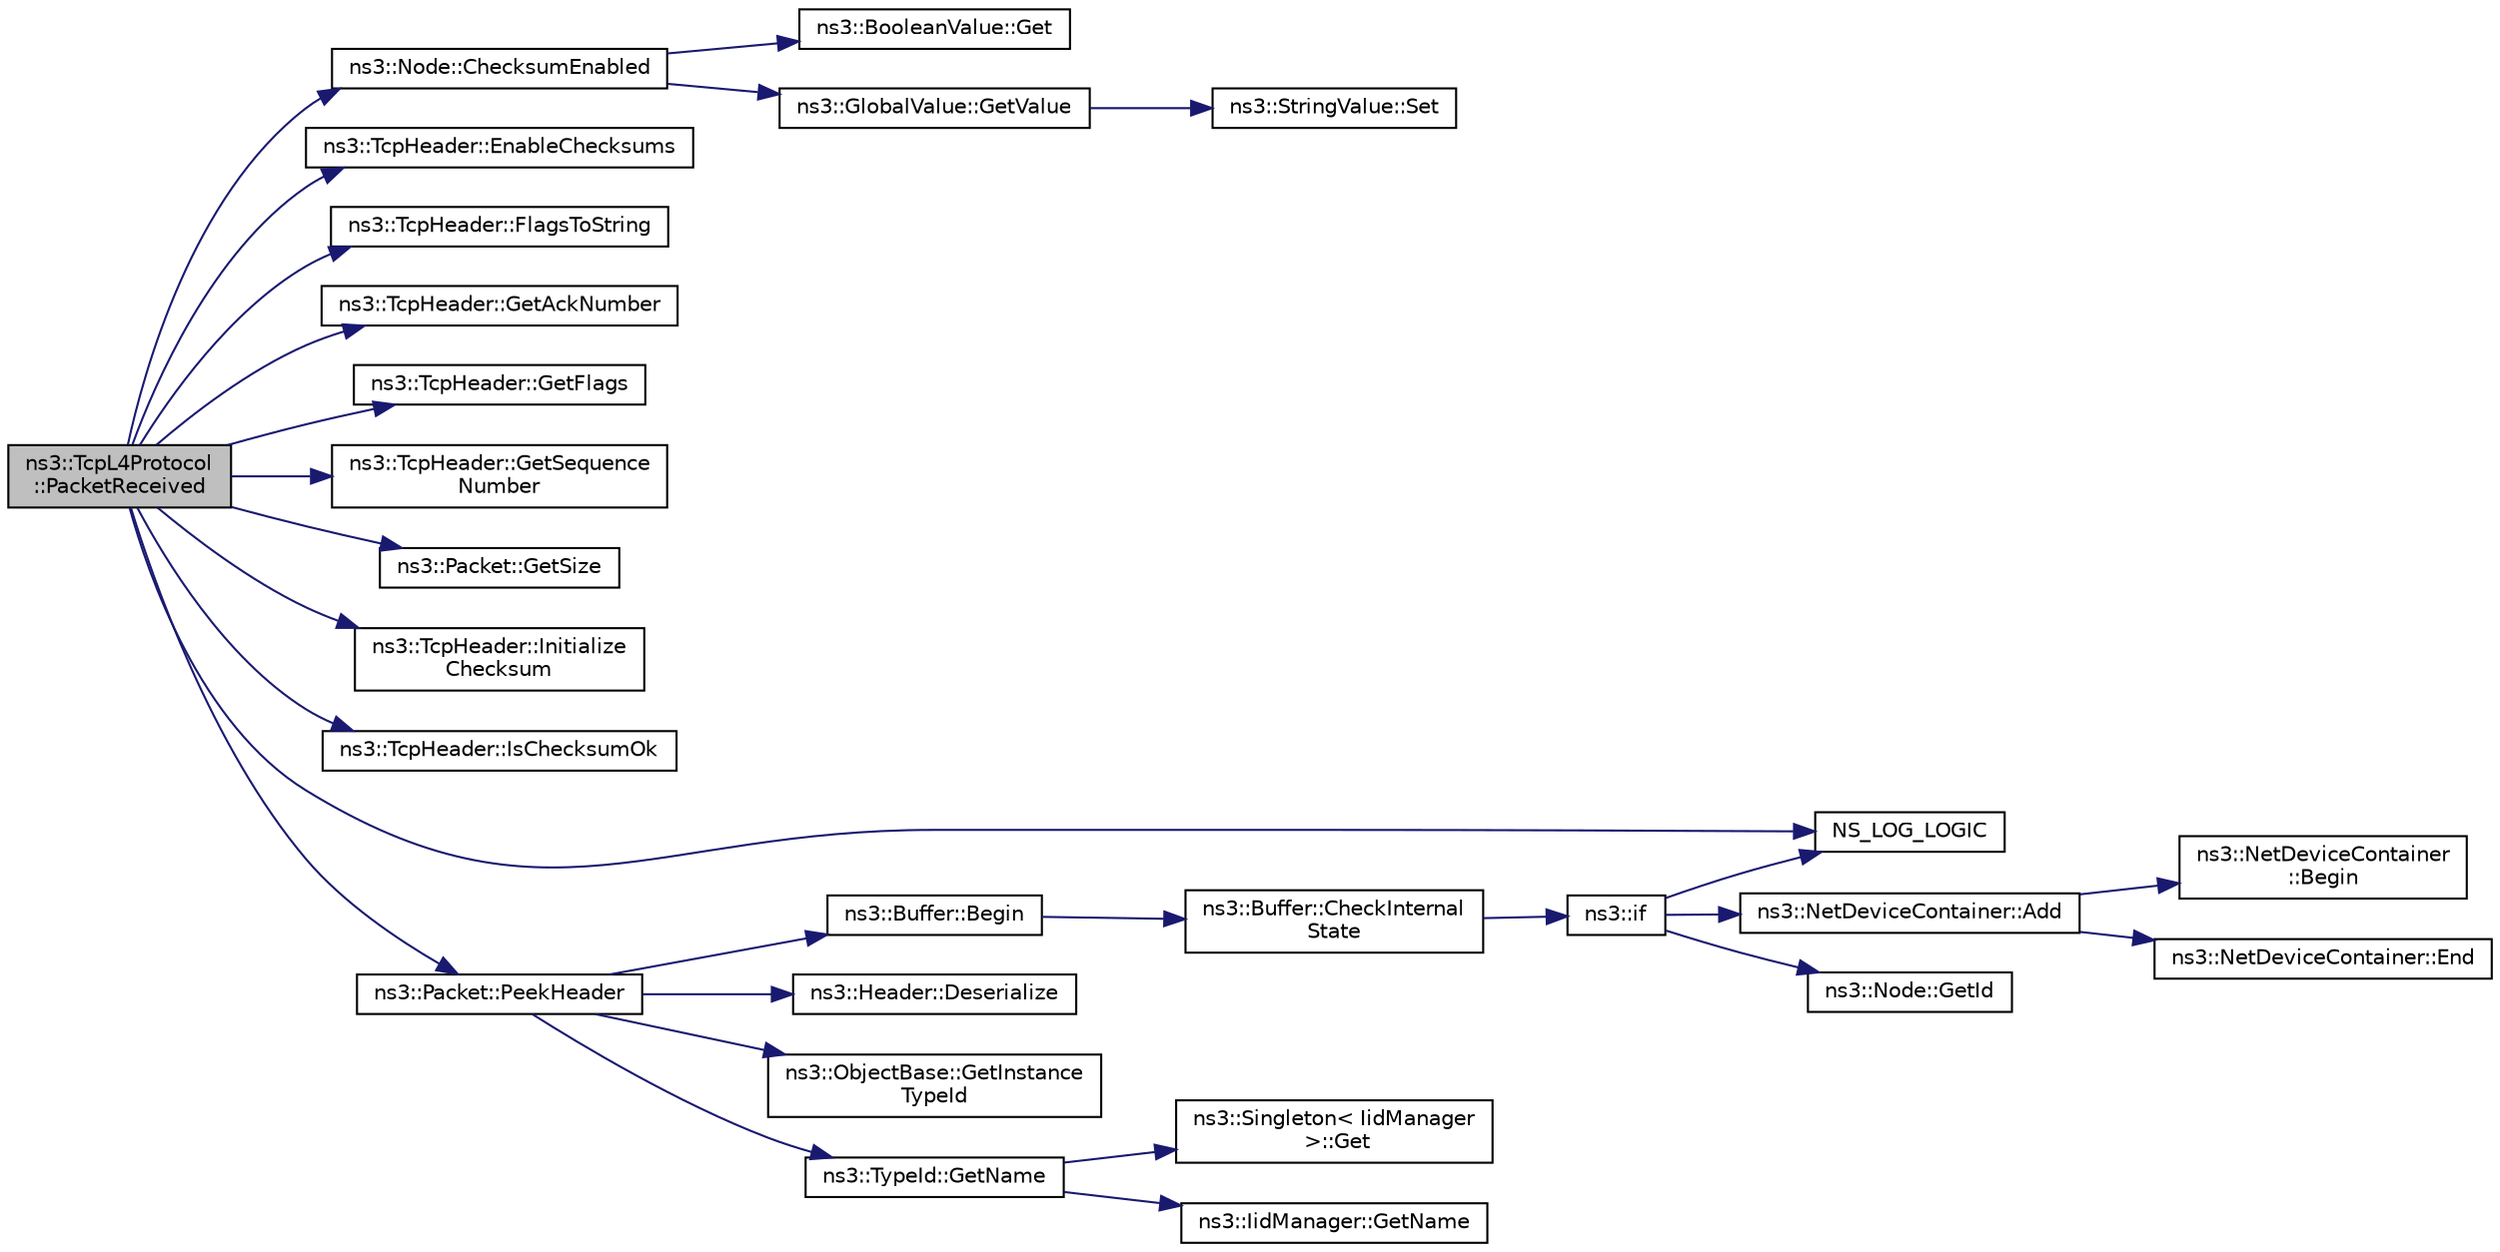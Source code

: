 digraph "ns3::TcpL4Protocol::PacketReceived"
{
 // LATEX_PDF_SIZE
  edge [fontname="Helvetica",fontsize="10",labelfontname="Helvetica",labelfontsize="10"];
  node [fontname="Helvetica",fontsize="10",shape=record];
  rankdir="LR";
  Node1 [label="ns3::TcpL4Protocol\l::PacketReceived",height=0.2,width=0.4,color="black", fillcolor="grey75", style="filled", fontcolor="black",tooltip="Get the tcp header of the incoming packet and checks its checksum if needed."];
  Node1 -> Node2 [color="midnightblue",fontsize="10",style="solid",fontname="Helvetica"];
  Node2 [label="ns3::Node::ChecksumEnabled",height=0.2,width=0.4,color="black", fillcolor="white", style="filled",URL="$classns3_1_1_node.html#a0515bfe9a3aeb6605d657ba855699815",tooltip=" "];
  Node2 -> Node3 [color="midnightblue",fontsize="10",style="solid",fontname="Helvetica"];
  Node3 [label="ns3::BooleanValue::Get",height=0.2,width=0.4,color="black", fillcolor="white", style="filled",URL="$classns3_1_1_boolean_value.html#a9a4461490f9b71d99b07bb73993f0f00",tooltip=" "];
  Node2 -> Node4 [color="midnightblue",fontsize="10",style="solid",fontname="Helvetica"];
  Node4 [label="ns3::GlobalValue::GetValue",height=0.2,width=0.4,color="black", fillcolor="white", style="filled",URL="$classns3_1_1_global_value.html#a48a99242193fb69609a17332733e8600",tooltip="Get the value."];
  Node4 -> Node5 [color="midnightblue",fontsize="10",style="solid",fontname="Helvetica"];
  Node5 [label="ns3::StringValue::Set",height=0.2,width=0.4,color="black", fillcolor="white", style="filled",URL="$classns3_1_1_string_value.html#a17693012c6f2c52875e0d631fbf40155",tooltip=" "];
  Node1 -> Node6 [color="midnightblue",fontsize="10",style="solid",fontname="Helvetica"];
  Node6 [label="ns3::TcpHeader::EnableChecksums",height=0.2,width=0.4,color="black", fillcolor="white", style="filled",URL="$classns3_1_1_tcp_header.html#adee6d50bbaaec31bd22e29a5cbf93ef8",tooltip="Enable checksum calculation for TCP."];
  Node1 -> Node7 [color="midnightblue",fontsize="10",style="solid",fontname="Helvetica"];
  Node7 [label="ns3::TcpHeader::FlagsToString",height=0.2,width=0.4,color="black", fillcolor="white", style="filled",URL="$classns3_1_1_tcp_header.html#aaaa261ca12b0fb50e45c7083cec88cff",tooltip="Converts an integer into a human readable list of Tcp flags."];
  Node1 -> Node8 [color="midnightblue",fontsize="10",style="solid",fontname="Helvetica"];
  Node8 [label="ns3::TcpHeader::GetAckNumber",height=0.2,width=0.4,color="black", fillcolor="white", style="filled",URL="$classns3_1_1_tcp_header.html#adc8bd17b9053c53f67f3be71adbb2e54",tooltip="Get the ACK number."];
  Node1 -> Node9 [color="midnightblue",fontsize="10",style="solid",fontname="Helvetica"];
  Node9 [label="ns3::TcpHeader::GetFlags",height=0.2,width=0.4,color="black", fillcolor="white", style="filled",URL="$classns3_1_1_tcp_header.html#adae57f746870a94c0fe4181c87368b62",tooltip="Get the flags."];
  Node1 -> Node10 [color="midnightblue",fontsize="10",style="solid",fontname="Helvetica"];
  Node10 [label="ns3::TcpHeader::GetSequence\lNumber",height=0.2,width=0.4,color="black", fillcolor="white", style="filled",URL="$classns3_1_1_tcp_header.html#a378fca684de64584c4fcc7dd9034e5e5",tooltip="Get the sequence number."];
  Node1 -> Node11 [color="midnightblue",fontsize="10",style="solid",fontname="Helvetica"];
  Node11 [label="ns3::Packet::GetSize",height=0.2,width=0.4,color="black", fillcolor="white", style="filled",URL="$classns3_1_1_packet.html#afff7cb1ff518ee6dc0d424e10a5ad6ec",tooltip="Returns the the size in bytes of the packet (including the zero-filled initial payload)."];
  Node1 -> Node12 [color="midnightblue",fontsize="10",style="solid",fontname="Helvetica"];
  Node12 [label="ns3::TcpHeader::Initialize\lChecksum",height=0.2,width=0.4,color="black", fillcolor="white", style="filled",URL="$classns3_1_1_tcp_header.html#a7fad3c01c249e266ae3f447431661aac",tooltip="Initialize the TCP checksum."];
  Node1 -> Node13 [color="midnightblue",fontsize="10",style="solid",fontname="Helvetica"];
  Node13 [label="ns3::TcpHeader::IsChecksumOk",height=0.2,width=0.4,color="black", fillcolor="white", style="filled",URL="$classns3_1_1_tcp_header.html#aabeb6d4e65ca225da35ccd8624ee72df",tooltip="Is the TCP checksum correct ?"];
  Node1 -> Node14 [color="midnightblue",fontsize="10",style="solid",fontname="Helvetica"];
  Node14 [label="NS_LOG_LOGIC",height=0.2,width=0.4,color="black", fillcolor="white", style="filled",URL="$global-router-interface_8cc.html#af2f17e24d29f39f6804d0d10d8cedc71",tooltip=" "];
  Node1 -> Node15 [color="midnightblue",fontsize="10",style="solid",fontname="Helvetica"];
  Node15 [label="ns3::Packet::PeekHeader",height=0.2,width=0.4,color="black", fillcolor="white", style="filled",URL="$classns3_1_1_packet.html#acc152757db7d44974640b089335b7003",tooltip="Deserialize but does not remove the header from the internal buffer."];
  Node15 -> Node16 [color="midnightblue",fontsize="10",style="solid",fontname="Helvetica"];
  Node16 [label="ns3::Buffer::Begin",height=0.2,width=0.4,color="black", fillcolor="white", style="filled",URL="$classns3_1_1_buffer.html#acb977a0179de9abe4e295ce22023b4ca",tooltip=" "];
  Node16 -> Node17 [color="midnightblue",fontsize="10",style="solid",fontname="Helvetica"];
  Node17 [label="ns3::Buffer::CheckInternal\lState",height=0.2,width=0.4,color="black", fillcolor="white", style="filled",URL="$classns3_1_1_buffer.html#a200897ee202518b0d2bf91ead4e82be9",tooltip="Checks the internal buffer structures consistency."];
  Node17 -> Node18 [color="midnightblue",fontsize="10",style="solid",fontname="Helvetica"];
  Node18 [label="ns3::if",height=0.2,width=0.4,color="black", fillcolor="white", style="filled",URL="$namespacens3.html#aaad5cc5702ff29a1fcc8cdffd10a12e9",tooltip=" "];
  Node18 -> Node19 [color="midnightblue",fontsize="10",style="solid",fontname="Helvetica"];
  Node19 [label="ns3::NetDeviceContainer::Add",height=0.2,width=0.4,color="black", fillcolor="white", style="filled",URL="$classns3_1_1_net_device_container.html#a7ca8bc1d7ec00fd4fcc63869987fbda5",tooltip="Append the contents of another NetDeviceContainer to the end of this container."];
  Node19 -> Node20 [color="midnightblue",fontsize="10",style="solid",fontname="Helvetica"];
  Node20 [label="ns3::NetDeviceContainer\l::Begin",height=0.2,width=0.4,color="black", fillcolor="white", style="filled",URL="$classns3_1_1_net_device_container.html#a4ddc336af319061f5b61c515f0453242",tooltip="Get an iterator which refers to the first NetDevice in the container."];
  Node19 -> Node21 [color="midnightblue",fontsize="10",style="solid",fontname="Helvetica"];
  Node21 [label="ns3::NetDeviceContainer::End",height=0.2,width=0.4,color="black", fillcolor="white", style="filled",URL="$classns3_1_1_net_device_container.html#a436d9df206570861f96c3f278eaccb92",tooltip="Get an iterator which indicates past-the-last NetDevice in the container."];
  Node18 -> Node22 [color="midnightblue",fontsize="10",style="solid",fontname="Helvetica"];
  Node22 [label="ns3::Node::GetId",height=0.2,width=0.4,color="black", fillcolor="white", style="filled",URL="$classns3_1_1_node.html#a2ed8663077afcb8db519296b0ada6355",tooltip=" "];
  Node18 -> Node14 [color="midnightblue",fontsize="10",style="solid",fontname="Helvetica"];
  Node15 -> Node23 [color="midnightblue",fontsize="10",style="solid",fontname="Helvetica"];
  Node23 [label="ns3::Header::Deserialize",height=0.2,width=0.4,color="black", fillcolor="white", style="filled",URL="$classns3_1_1_header.html#a78be9400bb66b2a8543606f395ef5396",tooltip=" "];
  Node15 -> Node24 [color="midnightblue",fontsize="10",style="solid",fontname="Helvetica"];
  Node24 [label="ns3::ObjectBase::GetInstance\lTypeId",height=0.2,width=0.4,color="black", fillcolor="white", style="filled",URL="$classns3_1_1_object_base.html#abe5b43a6f5b99a92a4c3122db31f06fb",tooltip="Get the most derived TypeId for this Object."];
  Node15 -> Node25 [color="midnightblue",fontsize="10",style="solid",fontname="Helvetica"];
  Node25 [label="ns3::TypeId::GetName",height=0.2,width=0.4,color="black", fillcolor="white", style="filled",URL="$classns3_1_1_type_id.html#abc4965475a579c2afdc668d7a7d58374",tooltip="Get the name."];
  Node25 -> Node26 [color="midnightblue",fontsize="10",style="solid",fontname="Helvetica"];
  Node26 [label="ns3::Singleton\< IidManager\l \>::Get",height=0.2,width=0.4,color="black", fillcolor="white", style="filled",URL="$classns3_1_1_singleton.html#a80a2cd3c25a27ea72add7a9f7a141ffa",tooltip="Get a pointer to the singleton instance."];
  Node25 -> Node27 [color="midnightblue",fontsize="10",style="solid",fontname="Helvetica"];
  Node27 [label="ns3::IidManager::GetName",height=0.2,width=0.4,color="black", fillcolor="white", style="filled",URL="$classns3_1_1_iid_manager.html#a6658aaa8120efd885e98addb76a6f1d4",tooltip="Get the name of a type id."];
}
